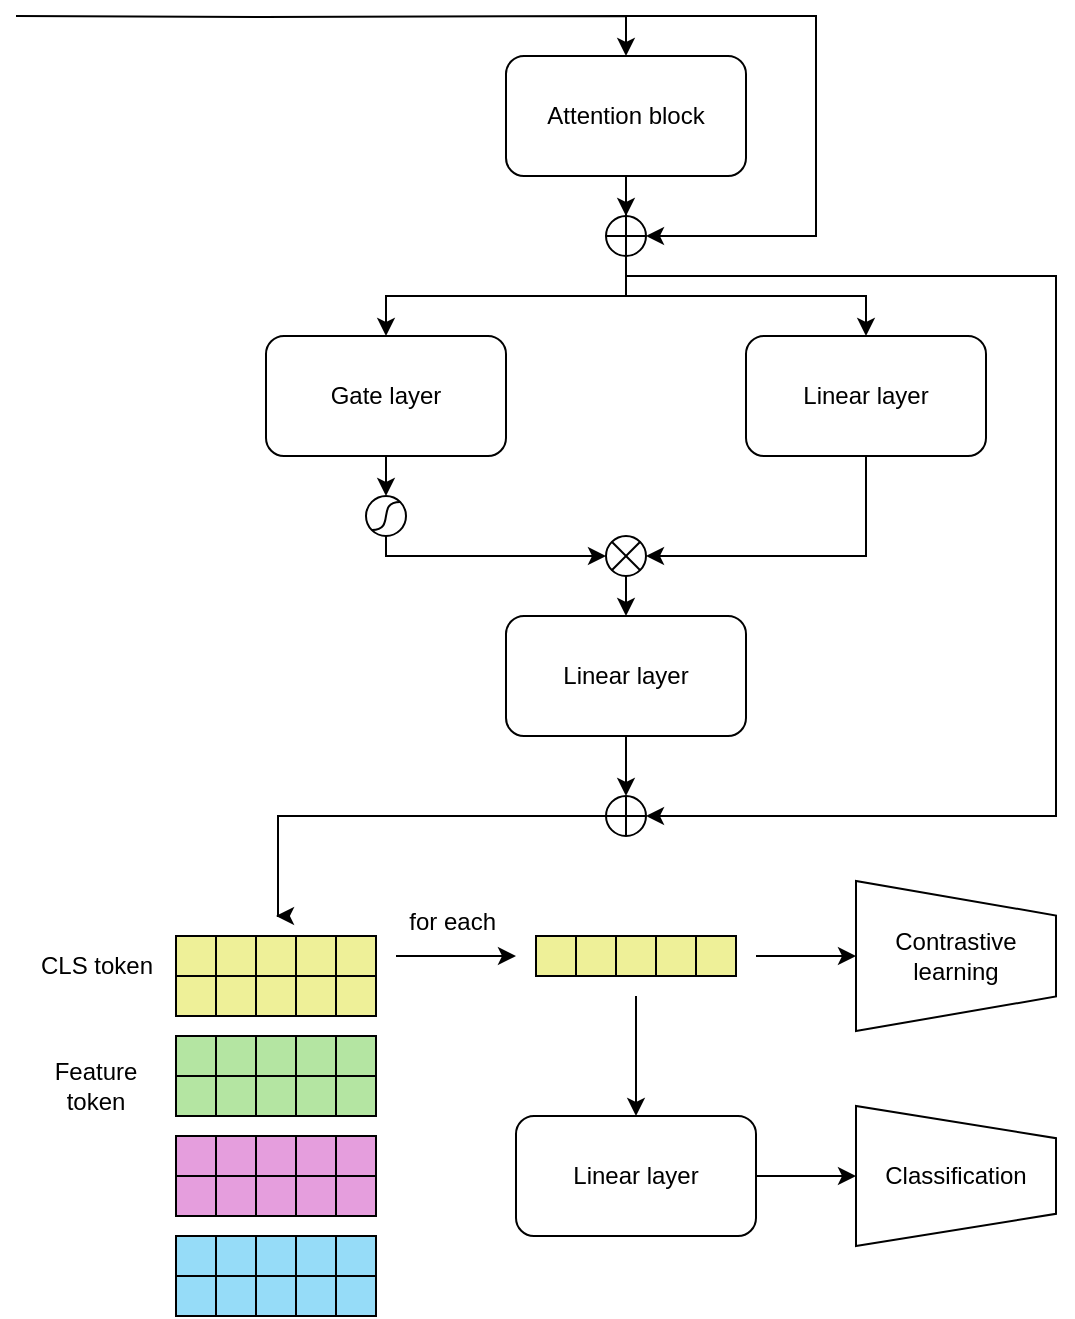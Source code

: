 <mxfile version="26.0.16">
  <diagram name="Page-1" id="VYNopzWsXOPkZ_Rhxfwm">
    <mxGraphModel dx="925" dy="535" grid="1" gridSize="10" guides="1" tooltips="1" connect="1" arrows="1" fold="1" page="1" pageScale="1" pageWidth="850" pageHeight="1100" math="0" shadow="0">
      <root>
        <mxCell id="0" />
        <mxCell id="1" parent="0" />
        <mxCell id="lj117l4O_4laCSOWSe7Z-11" style="edgeStyle=none;rounded=0;orthogonalLoop=1;jettySize=auto;html=1;exitX=0.5;exitY=1;exitDx=0;exitDy=0;entryX=0.5;entryY=0;entryDx=0;entryDy=0;" parent="1" source="lj117l4O_4laCSOWSe7Z-1" target="lj117l4O_4laCSOWSe7Z-10" edge="1">
          <mxGeometry relative="1" as="geometry" />
        </mxCell>
        <mxCell id="lj117l4O_4laCSOWSe7Z-1" value="Attention block" style="rounded=1;whiteSpace=wrap;html=1;" parent="1" vertex="1">
          <mxGeometry x="365" y="170" width="120" height="60" as="geometry" />
        </mxCell>
        <mxCell id="lj117l4O_4laCSOWSe7Z-17" style="edgeStyle=orthogonalEdgeStyle;rounded=0;orthogonalLoop=1;jettySize=auto;html=1;exitX=0.5;exitY=1;exitDx=0;exitDy=0;entryX=1;entryY=0.5;entryDx=0;entryDy=0;" parent="1" source="lj117l4O_4laCSOWSe7Z-2" target="lj117l4O_4laCSOWSe7Z-18" edge="1">
          <mxGeometry relative="1" as="geometry">
            <mxPoint x="435.0" y="380" as="targetPoint" />
          </mxGeometry>
        </mxCell>
        <mxCell id="lj117l4O_4laCSOWSe7Z-2" value="Linear layer" style="rounded=1;whiteSpace=wrap;html=1;" parent="1" vertex="1">
          <mxGeometry x="485" y="310" width="120" height="60" as="geometry" />
        </mxCell>
        <mxCell id="lj117l4O_4laCSOWSe7Z-3" value="Gate layer" style="rounded=1;whiteSpace=wrap;html=1;" parent="1" vertex="1">
          <mxGeometry x="245" y="310" width="120" height="60" as="geometry" />
        </mxCell>
        <mxCell id="lj117l4O_4laCSOWSe7Z-20" style="edgeStyle=none;rounded=0;orthogonalLoop=1;jettySize=auto;html=1;exitX=0.5;exitY=1;exitDx=0;exitDy=0;entryX=0.5;entryY=0;entryDx=0;entryDy=0;" parent="1" source="lj117l4O_4laCSOWSe7Z-4" target="lj117l4O_4laCSOWSe7Z-19" edge="1">
          <mxGeometry relative="1" as="geometry" />
        </mxCell>
        <mxCell id="lj117l4O_4laCSOWSe7Z-4" value="Linear layer" style="rounded=1;whiteSpace=wrap;html=1;" parent="1" vertex="1">
          <mxGeometry x="365" y="450" width="120" height="60" as="geometry" />
        </mxCell>
        <mxCell id="lj117l4O_4laCSOWSe7Z-9" value="" style="edgeStyle=orthogonalEdgeStyle;orthogonalLoop=1;jettySize=auto;html=1;rounded=0;entryX=1;entryY=0.5;entryDx=0;entryDy=0;" parent="1" target="lj117l4O_4laCSOWSe7Z-10" edge="1">
          <mxGeometry width="80" relative="1" as="geometry">
            <mxPoint x="425" y="150" as="sourcePoint" />
            <mxPoint x="510" y="210" as="targetPoint" />
            <Array as="points">
              <mxPoint x="425" y="150" />
              <mxPoint x="520" y="150" />
              <mxPoint x="520" y="260" />
            </Array>
          </mxGeometry>
        </mxCell>
        <mxCell id="lj117l4O_4laCSOWSe7Z-12" style="edgeStyle=orthogonalEdgeStyle;rounded=0;orthogonalLoop=1;jettySize=auto;html=1;exitX=0.5;exitY=1;exitDx=0;exitDy=0;entryX=0.5;entryY=0;entryDx=0;entryDy=0;" parent="1" source="lj117l4O_4laCSOWSe7Z-10" target="lj117l4O_4laCSOWSe7Z-3" edge="1">
          <mxGeometry relative="1" as="geometry">
            <Array as="points">
              <mxPoint x="425" y="290" />
              <mxPoint x="305" y="290" />
            </Array>
          </mxGeometry>
        </mxCell>
        <mxCell id="lj117l4O_4laCSOWSe7Z-10" value="" style="shape=orEllipse;perimeter=ellipsePerimeter;whiteSpace=wrap;html=1;backgroundOutline=1;" parent="1" vertex="1">
          <mxGeometry x="415" y="250" width="20" height="20" as="geometry" />
        </mxCell>
        <mxCell id="lj117l4O_4laCSOWSe7Z-13" value="" style="edgeStyle=orthogonalEdgeStyle;orthogonalLoop=1;jettySize=auto;html=1;rounded=0;entryX=0.5;entryY=0;entryDx=0;entryDy=0;" parent="1" target="lj117l4O_4laCSOWSe7Z-2" edge="1">
          <mxGeometry width="80" relative="1" as="geometry">
            <mxPoint x="420" y="290" as="sourcePoint" />
            <mxPoint x="480" y="240" as="targetPoint" />
            <Array as="points">
              <mxPoint x="430" y="290" />
              <mxPoint x="545" y="290" />
            </Array>
          </mxGeometry>
        </mxCell>
        <mxCell id="lj117l4O_4laCSOWSe7Z-22" style="edgeStyle=none;rounded=0;orthogonalLoop=1;jettySize=auto;html=1;exitX=0.5;exitY=1;exitDx=0;exitDy=0;entryX=0.5;entryY=0;entryDx=0;entryDy=0;" parent="1" source="lj117l4O_4laCSOWSe7Z-18" target="lj117l4O_4laCSOWSe7Z-4" edge="1">
          <mxGeometry relative="1" as="geometry" />
        </mxCell>
        <mxCell id="lj117l4O_4laCSOWSe7Z-18" value="" style="shape=sumEllipse;perimeter=ellipsePerimeter;whiteSpace=wrap;html=1;backgroundOutline=1;" parent="1" vertex="1">
          <mxGeometry x="415" y="410" width="20" height="20" as="geometry" />
        </mxCell>
        <mxCell id="lj117l4O_4laCSOWSe7Z-23" style="edgeStyle=orthogonalEdgeStyle;rounded=0;orthogonalLoop=1;jettySize=auto;html=1;" parent="1" edge="1">
          <mxGeometry relative="1" as="geometry">
            <mxPoint x="250" y="600" as="targetPoint" />
            <mxPoint x="410" y="550" as="sourcePoint" />
            <Array as="points">
              <mxPoint x="425" y="550" />
              <mxPoint x="251" y="550" />
              <mxPoint x="251" y="640" />
            </Array>
          </mxGeometry>
        </mxCell>
        <mxCell id="lj117l4O_4laCSOWSe7Z-19" value="" style="shape=orEllipse;perimeter=ellipsePerimeter;whiteSpace=wrap;html=1;backgroundOutline=1;" parent="1" vertex="1">
          <mxGeometry x="415" y="540" width="20" height="20" as="geometry" />
        </mxCell>
        <mxCell id="lj117l4O_4laCSOWSe7Z-21" value="" style="edgeStyle=orthogonalEdgeStyle;orthogonalLoop=1;jettySize=auto;html=1;rounded=0;entryX=1;entryY=0.5;entryDx=0;entryDy=0;" parent="1" target="lj117l4O_4laCSOWSe7Z-19" edge="1">
          <mxGeometry width="80" relative="1" as="geometry">
            <mxPoint x="425" y="240" as="sourcePoint" />
            <mxPoint x="480" y="440" as="targetPoint" />
            <Array as="points">
              <mxPoint x="425" y="280" />
              <mxPoint x="640" y="280" />
              <mxPoint x="640" y="550" />
            </Array>
          </mxGeometry>
        </mxCell>
        <mxCell id="lj117l4O_4laCSOWSe7Z-25" value="" style="edgeStyle=orthogonalEdgeStyle;rounded=0;orthogonalLoop=1;jettySize=auto;html=1;exitX=0.5;exitY=1;exitDx=0;exitDy=0;entryX=0.5;entryY=0;entryDx=0;entryDy=0;" parent="1" source="lj117l4O_4laCSOWSe7Z-3" target="lj117l4O_4laCSOWSe7Z-79" edge="1">
          <mxGeometry relative="1" as="geometry">
            <mxPoint x="305" y="340" as="sourcePoint" />
            <mxPoint x="305" y="350" as="targetPoint" />
          </mxGeometry>
        </mxCell>
        <mxCell id="lj117l4O_4laCSOWSe7Z-65" value="" style="rounded=0;whiteSpace=wrap;html=1;fillColor=#EEF098;strokeColor=#000000;" parent="1" vertex="1">
          <mxGeometry x="440" y="610" width="20" height="20" as="geometry" />
        </mxCell>
        <mxCell id="lj117l4O_4laCSOWSe7Z-66" value="" style="rounded=0;whiteSpace=wrap;html=1;fillColor=#EEF098;strokeColor=#000000;" parent="1" vertex="1">
          <mxGeometry x="420" y="610" width="20" height="20" as="geometry" />
        </mxCell>
        <mxCell id="lj117l4O_4laCSOWSe7Z-67" value="" style="rounded=0;whiteSpace=wrap;html=1;fillColor=#EEF098;strokeColor=#000000;" parent="1" vertex="1">
          <mxGeometry x="400" y="610" width="20" height="20" as="geometry" />
        </mxCell>
        <mxCell id="lj117l4O_4laCSOWSe7Z-68" value="" style="rounded=0;whiteSpace=wrap;html=1;fillColor=#EEF098;strokeColor=#000000;" parent="1" vertex="1">
          <mxGeometry x="380" y="610" width="20" height="20" as="geometry" />
        </mxCell>
        <mxCell id="lj117l4O_4laCSOWSe7Z-69" value="" style="rounded=0;whiteSpace=wrap;html=1;fillColor=#EEF098;strokeColor=#000000;" parent="1" vertex="1">
          <mxGeometry x="460" y="610" width="20" height="20" as="geometry" />
        </mxCell>
        <mxCell id="lj117l4O_4laCSOWSe7Z-71" value="" style="edgeStyle=none;orthogonalLoop=1;jettySize=auto;html=1;rounded=0;" parent="1" edge="1">
          <mxGeometry width="80" relative="1" as="geometry">
            <mxPoint x="310" y="620" as="sourcePoint" />
            <mxPoint x="370" y="620" as="targetPoint" />
            <Array as="points" />
          </mxGeometry>
        </mxCell>
        <mxCell id="lj117l4O_4laCSOWSe7Z-73" value="Contrastive learning" style="verticalLabelPosition=middle;verticalAlign=middle;html=1;shape=trapezoid;perimeter=trapezoidPerimeter;whiteSpace=wrap;size=0.23;arcSize=10;flipV=1;labelPosition=center;align=center;direction=south;" parent="1" vertex="1">
          <mxGeometry x="540" y="582.5" width="100" height="75" as="geometry" />
        </mxCell>
        <mxCell id="lj117l4O_4laCSOWSe7Z-74" value="Classification" style="verticalLabelPosition=middle;verticalAlign=middle;html=1;shape=trapezoid;perimeter=trapezoidPerimeter;whiteSpace=wrap;size=0.23;arcSize=10;flipV=1;labelPosition=center;align=center;direction=south;" parent="1" vertex="1">
          <mxGeometry x="540" y="695" width="100" height="70" as="geometry" />
        </mxCell>
        <mxCell id="lj117l4O_4laCSOWSe7Z-77" style="edgeStyle=none;rounded=0;orthogonalLoop=1;jettySize=auto;html=1;exitX=1;exitY=0.5;exitDx=0;exitDy=0;entryX=0.5;entryY=1;entryDx=0;entryDy=0;" parent="1" source="lj117l4O_4laCSOWSe7Z-75" target="lj117l4O_4laCSOWSe7Z-74" edge="1">
          <mxGeometry relative="1" as="geometry">
            <mxPoint x="520" y="730" as="targetPoint" />
          </mxGeometry>
        </mxCell>
        <mxCell id="lj117l4O_4laCSOWSe7Z-75" value="Linear layer" style="rounded=1;whiteSpace=wrap;html=1;" parent="1" vertex="1">
          <mxGeometry x="370" y="700" width="120" height="60" as="geometry" />
        </mxCell>
        <mxCell id="lj117l4O_4laCSOWSe7Z-76" value="" style="edgeStyle=none;orthogonalLoop=1;jettySize=auto;html=1;rounded=0;entryX=0.5;entryY=1;entryDx=0;entryDy=0;" parent="1" target="lj117l4O_4laCSOWSe7Z-73" edge="1">
          <mxGeometry width="80" relative="1" as="geometry">
            <mxPoint x="490" y="620" as="sourcePoint" />
            <mxPoint x="640" y="620" as="targetPoint" />
            <Array as="points" />
          </mxGeometry>
        </mxCell>
        <mxCell id="lj117l4O_4laCSOWSe7Z-80" style="edgeStyle=orthogonalEdgeStyle;rounded=0;orthogonalLoop=1;jettySize=auto;html=1;exitX=0.5;exitY=1;exitDx=0;exitDy=0;entryX=0;entryY=0.5;entryDx=0;entryDy=0;" parent="1" source="lj117l4O_4laCSOWSe7Z-79" target="lj117l4O_4laCSOWSe7Z-18" edge="1">
          <mxGeometry relative="1" as="geometry">
            <Array as="points">
              <mxPoint x="305" y="420" />
            </Array>
          </mxGeometry>
        </mxCell>
        <mxCell id="lj117l4O_4laCSOWSe7Z-79" value="" style="shape=stencil(tZTdbsMgDIWfhtuJH1Xb7ZRt78Fad0GjgIC26dvPCclUp0taTYkUIdkHPh8Chqkq1ToAk7xm6o1JKTjHEePzKNYpwDaX5ElHoz8tFCXl6L/hbHa5ZxhXQzS5VdU74684p/1UtfXOIcR4l4hypSNMG4dreVNgffkLiQLyD5Ah9iZLlsmPx7FPm3XAYiW/FDu4X9zvcmDqWKx1cIuBxf+xqsLM1OVW1d5H+Ir+6HZ/mtkba0sPzTgGa01IcKcvxk07buop+t3yD3kMun0BboRBPvjTlX9Bj/FlM+fw99yOsTBEWfU8QASlNLLEctAlLdooOv+iqD61Q8xPbHLmH3bLbu5Aly2Pb5f4AQ==);whiteSpace=wrap;html=1;" parent="1" vertex="1">
          <mxGeometry x="295" y="390" width="20" height="20" as="geometry" />
        </mxCell>
        <mxCell id="lj117l4O_4laCSOWSe7Z-81" value="for each&amp;nbsp;" style="text;html=1;align=center;verticalAlign=middle;whiteSpace=wrap;rounded=0;" parent="1" vertex="1">
          <mxGeometry x="270" y="568" width="140" height="70" as="geometry" />
        </mxCell>
        <mxCell id="lj117l4O_4laCSOWSe7Z-82" value="CLS token" style="text;html=1;align=center;verticalAlign=middle;resizable=0;points=[];autosize=1;strokeColor=none;fillColor=none;" parent="1" vertex="1">
          <mxGeometry x="120" y="610" width="80" height="30" as="geometry" />
        </mxCell>
        <mxCell id="lj117l4O_4laCSOWSe7Z-83" value="Feature token" style="text;html=1;align=center;verticalAlign=middle;whiteSpace=wrap;rounded=0;" parent="1" vertex="1">
          <mxGeometry x="130" y="670" width="60" height="30" as="geometry" />
        </mxCell>
        <mxCell id="lj117l4O_4laCSOWSe7Z-84" value="" style="rounded=0;whiteSpace=wrap;html=1;fillColor=#EEF098;strokeColor=#000000;" parent="1" vertex="1">
          <mxGeometry x="260" y="610" width="20" height="20" as="geometry" />
        </mxCell>
        <mxCell id="lj117l4O_4laCSOWSe7Z-85" value="" style="rounded=0;whiteSpace=wrap;html=1;fillColor=#EEF098;strokeColor=#000000;" parent="1" vertex="1">
          <mxGeometry x="240" y="610" width="20" height="20" as="geometry" />
        </mxCell>
        <mxCell id="lj117l4O_4laCSOWSe7Z-86" value="" style="rounded=0;whiteSpace=wrap;html=1;fillColor=#EEF098;strokeColor=#000000;" parent="1" vertex="1">
          <mxGeometry x="220" y="610" width="20" height="20" as="geometry" />
        </mxCell>
        <mxCell id="lj117l4O_4laCSOWSe7Z-87" value="" style="rounded=0;whiteSpace=wrap;html=1;fillColor=#EEF098;strokeColor=#000000;" parent="1" vertex="1">
          <mxGeometry x="200" y="610" width="20" height="20" as="geometry" />
        </mxCell>
        <mxCell id="lj117l4O_4laCSOWSe7Z-88" value="" style="rounded=0;whiteSpace=wrap;html=1;fillColor=#EEF098;strokeColor=#000000;" parent="1" vertex="1">
          <mxGeometry x="280" y="610" width="20" height="20" as="geometry" />
        </mxCell>
        <mxCell id="lj117l4O_4laCSOWSe7Z-89" value="" style="rounded=0;whiteSpace=wrap;html=1;fillColor=#EEF098;strokeColor=#000000;" parent="1" vertex="1">
          <mxGeometry x="260" y="630" width="20" height="20" as="geometry" />
        </mxCell>
        <mxCell id="lj117l4O_4laCSOWSe7Z-90" value="" style="rounded=0;whiteSpace=wrap;html=1;fillColor=#EEF098;strokeColor=#000000;" parent="1" vertex="1">
          <mxGeometry x="240" y="630" width="20" height="20" as="geometry" />
        </mxCell>
        <mxCell id="lj117l4O_4laCSOWSe7Z-91" value="" style="rounded=0;whiteSpace=wrap;html=1;fillColor=#EEF098;strokeColor=#000000;" parent="1" vertex="1">
          <mxGeometry x="220" y="630" width="20" height="20" as="geometry" />
        </mxCell>
        <mxCell id="lj117l4O_4laCSOWSe7Z-92" value="" style="rounded=0;whiteSpace=wrap;html=1;fillColor=#EEF098;strokeColor=#000000;" parent="1" vertex="1">
          <mxGeometry x="200" y="630" width="20" height="20" as="geometry" />
        </mxCell>
        <mxCell id="lj117l4O_4laCSOWSe7Z-93" value="" style="rounded=0;whiteSpace=wrap;html=1;fillColor=#EEF098;strokeColor=#000000;" parent="1" vertex="1">
          <mxGeometry x="280" y="630" width="20" height="20" as="geometry" />
        </mxCell>
        <mxCell id="lj117l4O_4laCSOWSe7Z-94" value="" style="rounded=0;whiteSpace=wrap;html=1;fillColor=#B4E5A2;strokeColor=#000000;" parent="1" vertex="1">
          <mxGeometry x="260" y="660" width="20" height="20" as="geometry" />
        </mxCell>
        <mxCell id="lj117l4O_4laCSOWSe7Z-95" value="" style="rounded=0;whiteSpace=wrap;html=1;fillColor=#B4E5A2;strokeColor=#000000;" parent="1" vertex="1">
          <mxGeometry x="240" y="660" width="20" height="20" as="geometry" />
        </mxCell>
        <mxCell id="lj117l4O_4laCSOWSe7Z-96" value="" style="rounded=0;whiteSpace=wrap;html=1;fillColor=#B4E5A2;strokeColor=#000000;" parent="1" vertex="1">
          <mxGeometry x="220" y="660" width="20" height="20" as="geometry" />
        </mxCell>
        <mxCell id="lj117l4O_4laCSOWSe7Z-97" value="" style="rounded=0;whiteSpace=wrap;html=1;fillColor=#B4E5A2;strokeColor=#000000;" parent="1" vertex="1">
          <mxGeometry x="200" y="660" width="20" height="20" as="geometry" />
        </mxCell>
        <mxCell id="lj117l4O_4laCSOWSe7Z-98" value="" style="rounded=0;whiteSpace=wrap;html=1;fillColor=#B4E5A2;strokeColor=#000000;" parent="1" vertex="1">
          <mxGeometry x="280" y="660" width="20" height="20" as="geometry" />
        </mxCell>
        <mxCell id="lj117l4O_4laCSOWSe7Z-99" value="" style="rounded=0;whiteSpace=wrap;html=1;fillColor=#B4E5A2;strokeColor=#000000;" parent="1" vertex="1">
          <mxGeometry x="260" y="680" width="20" height="20" as="geometry" />
        </mxCell>
        <mxCell id="lj117l4O_4laCSOWSe7Z-100" value="" style="rounded=0;whiteSpace=wrap;html=1;fillColor=#B4E5A2;strokeColor=#000000;" parent="1" vertex="1">
          <mxGeometry x="240" y="680" width="20" height="20" as="geometry" />
        </mxCell>
        <mxCell id="lj117l4O_4laCSOWSe7Z-101" value="" style="rounded=0;whiteSpace=wrap;html=1;fillColor=#B4E5A2;strokeColor=#000000;" parent="1" vertex="1">
          <mxGeometry x="220" y="680" width="20" height="20" as="geometry" />
        </mxCell>
        <mxCell id="lj117l4O_4laCSOWSe7Z-102" value="" style="rounded=0;whiteSpace=wrap;html=1;fillColor=#B4E5A2;strokeColor=#000000;" parent="1" vertex="1">
          <mxGeometry x="200" y="680" width="20" height="20" as="geometry" />
        </mxCell>
        <mxCell id="lj117l4O_4laCSOWSe7Z-103" value="" style="rounded=0;whiteSpace=wrap;html=1;fillColor=#B4E5A2;strokeColor=#000000;" parent="1" vertex="1">
          <mxGeometry x="280" y="680" width="20" height="20" as="geometry" />
        </mxCell>
        <mxCell id="lj117l4O_4laCSOWSe7Z-104" value="" style="rounded=0;whiteSpace=wrap;html=1;fillColor=#E59EDD;strokeColor=#000000;" parent="1" vertex="1">
          <mxGeometry x="260" y="710" width="20" height="20" as="geometry" />
        </mxCell>
        <mxCell id="lj117l4O_4laCSOWSe7Z-105" value="" style="rounded=0;whiteSpace=wrap;html=1;fillColor=#E59EDD;strokeColor=#000000;" parent="1" vertex="1">
          <mxGeometry x="240" y="710" width="20" height="20" as="geometry" />
        </mxCell>
        <mxCell id="lj117l4O_4laCSOWSe7Z-106" value="" style="rounded=0;whiteSpace=wrap;html=1;fillColor=#E59EDD;strokeColor=#000000;" parent="1" vertex="1">
          <mxGeometry x="220" y="710" width="20" height="20" as="geometry" />
        </mxCell>
        <mxCell id="lj117l4O_4laCSOWSe7Z-107" value="" style="rounded=0;whiteSpace=wrap;html=1;fillColor=#E59EDD;strokeColor=#000000;" parent="1" vertex="1">
          <mxGeometry x="200" y="710" width="20" height="20" as="geometry" />
        </mxCell>
        <mxCell id="lj117l4O_4laCSOWSe7Z-108" value="" style="rounded=0;whiteSpace=wrap;html=1;fillColor=#E59EDD;strokeColor=#000000;" parent="1" vertex="1">
          <mxGeometry x="280" y="710" width="20" height="20" as="geometry" />
        </mxCell>
        <mxCell id="lj117l4O_4laCSOWSe7Z-109" value="" style="rounded=0;whiteSpace=wrap;html=1;fillColor=#E59EDD;strokeColor=#000000;" parent="1" vertex="1">
          <mxGeometry x="260" y="730" width="20" height="20" as="geometry" />
        </mxCell>
        <mxCell id="lj117l4O_4laCSOWSe7Z-110" value="" style="rounded=0;whiteSpace=wrap;html=1;fillColor=#E59EDD;strokeColor=#000000;" parent="1" vertex="1">
          <mxGeometry x="240" y="730" width="20" height="20" as="geometry" />
        </mxCell>
        <mxCell id="lj117l4O_4laCSOWSe7Z-111" value="" style="rounded=0;whiteSpace=wrap;html=1;fillColor=#E59EDD;strokeColor=#000000;" parent="1" vertex="1">
          <mxGeometry x="220" y="730" width="20" height="20" as="geometry" />
        </mxCell>
        <mxCell id="lj117l4O_4laCSOWSe7Z-112" value="" style="rounded=0;whiteSpace=wrap;html=1;fillColor=#E59EDD;strokeColor=#000000;" parent="1" vertex="1">
          <mxGeometry x="200" y="730" width="20" height="20" as="geometry" />
        </mxCell>
        <mxCell id="lj117l4O_4laCSOWSe7Z-113" value="" style="rounded=0;whiteSpace=wrap;html=1;fillColor=#E59EDD;strokeColor=#000000;" parent="1" vertex="1">
          <mxGeometry x="280" y="730" width="20" height="20" as="geometry" />
        </mxCell>
        <mxCell id="lj117l4O_4laCSOWSe7Z-114" value="" style="rounded=0;whiteSpace=wrap;html=1;fillColor=#96DCF8;strokeColor=#000000;" parent="1" vertex="1">
          <mxGeometry x="260" y="760" width="20" height="20" as="geometry" />
        </mxCell>
        <mxCell id="lj117l4O_4laCSOWSe7Z-115" value="" style="rounded=0;whiteSpace=wrap;html=1;fillColor=#96DCF8;strokeColor=#000000;" parent="1" vertex="1">
          <mxGeometry x="240" y="760" width="20" height="20" as="geometry" />
        </mxCell>
        <mxCell id="lj117l4O_4laCSOWSe7Z-116" value="" style="rounded=0;whiteSpace=wrap;html=1;fillColor=#96DCF8;strokeColor=#000000;" parent="1" vertex="1">
          <mxGeometry x="220" y="760" width="20" height="20" as="geometry" />
        </mxCell>
        <mxCell id="lj117l4O_4laCSOWSe7Z-117" value="" style="rounded=0;whiteSpace=wrap;html=1;fillColor=#96DCF8;strokeColor=#000000;" parent="1" vertex="1">
          <mxGeometry x="200" y="760" width="20" height="20" as="geometry" />
        </mxCell>
        <mxCell id="lj117l4O_4laCSOWSe7Z-118" value="" style="rounded=0;whiteSpace=wrap;html=1;fillColor=#96DCF8;strokeColor=#000000;" parent="1" vertex="1">
          <mxGeometry x="280" y="760" width="20" height="20" as="geometry" />
        </mxCell>
        <mxCell id="lj117l4O_4laCSOWSe7Z-119" value="" style="rounded=0;whiteSpace=wrap;html=1;fillColor=#96DCF8;strokeColor=#000000;" parent="1" vertex="1">
          <mxGeometry x="260" y="780" width="20" height="20" as="geometry" />
        </mxCell>
        <mxCell id="lj117l4O_4laCSOWSe7Z-120" value="" style="rounded=0;whiteSpace=wrap;html=1;fillColor=#96DCF8;strokeColor=#000000;" parent="1" vertex="1">
          <mxGeometry x="240" y="780" width="20" height="20" as="geometry" />
        </mxCell>
        <mxCell id="lj117l4O_4laCSOWSe7Z-121" value="" style="rounded=0;whiteSpace=wrap;html=1;fillColor=#96DCF8;strokeColor=#000000;" parent="1" vertex="1">
          <mxGeometry x="220" y="780" width="20" height="20" as="geometry" />
        </mxCell>
        <mxCell id="lj117l4O_4laCSOWSe7Z-122" value="" style="rounded=0;whiteSpace=wrap;html=1;fillColor=#96DCF8;strokeColor=#000000;" parent="1" vertex="1">
          <mxGeometry x="200" y="780" width="20" height="20" as="geometry" />
        </mxCell>
        <mxCell id="lj117l4O_4laCSOWSe7Z-123" value="" style="rounded=0;whiteSpace=wrap;html=1;fillColor=#96DCF8;strokeColor=#000000;" parent="1" vertex="1">
          <mxGeometry x="280" y="780" width="20" height="20" as="geometry" />
        </mxCell>
        <mxCell id="lj117l4O_4laCSOWSe7Z-124" value="" style="edgeStyle=none;orthogonalLoop=1;jettySize=auto;html=1;rounded=0;entryX=0.5;entryY=0;entryDx=0;entryDy=0;" parent="1" target="lj117l4O_4laCSOWSe7Z-75" edge="1">
          <mxGeometry width="80" relative="1" as="geometry">
            <mxPoint x="430" y="640" as="sourcePoint" />
            <mxPoint x="460" y="610" as="targetPoint" />
            <Array as="points" />
          </mxGeometry>
        </mxCell>
        <mxCell id="OU5ODJ4TKD91-KY2oYva-1" value="" style="edgeStyle=orthogonalEdgeStyle;orthogonalLoop=1;jettySize=auto;html=1;rounded=0;entryX=0.5;entryY=0;entryDx=0;entryDy=0;" edge="1" parent="1" target="lj117l4O_4laCSOWSe7Z-1">
          <mxGeometry width="80" relative="1" as="geometry">
            <mxPoint x="120" y="150" as="sourcePoint" />
            <mxPoint x="290" y="140" as="targetPoint" />
          </mxGeometry>
        </mxCell>
      </root>
    </mxGraphModel>
  </diagram>
</mxfile>
